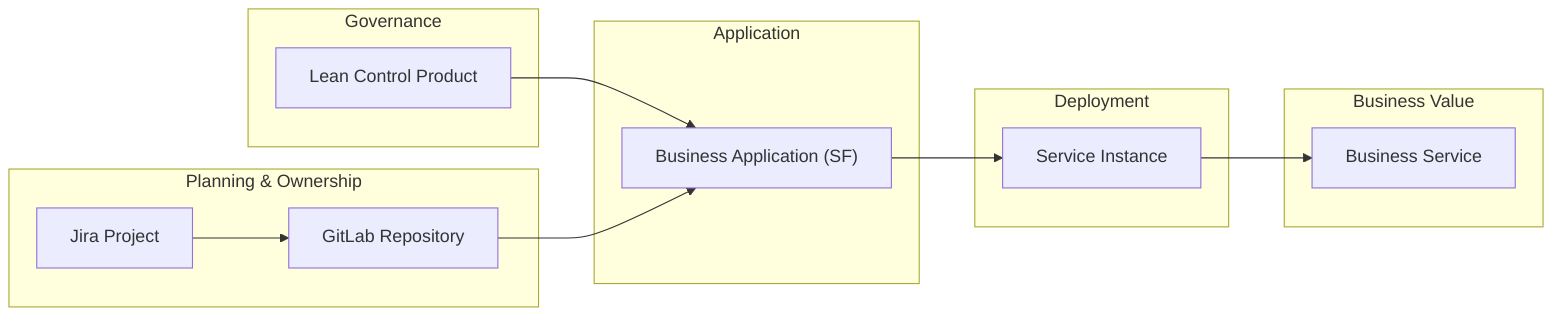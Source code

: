 flowchart LR
    subgraph Governance["Governance"]
        LCP["Lean Control Product"]
    end

    subgraph Planning["Planning & Ownership"]
        Jira["Jira Project"]
        Git["GitLab Repository"]
    end

    subgraph Development["Application"]
        BA["Business Application (SF)"]
    end

    subgraph Deployment["Deployment"]
        SI["Service Instance"]
    end

    subgraph Value["Business Value"]
        BS["Business Service"]
    end

    LCP --> BA
    Git --> BA
    Jira --> Git
    BA --> SI
    SI --> BS